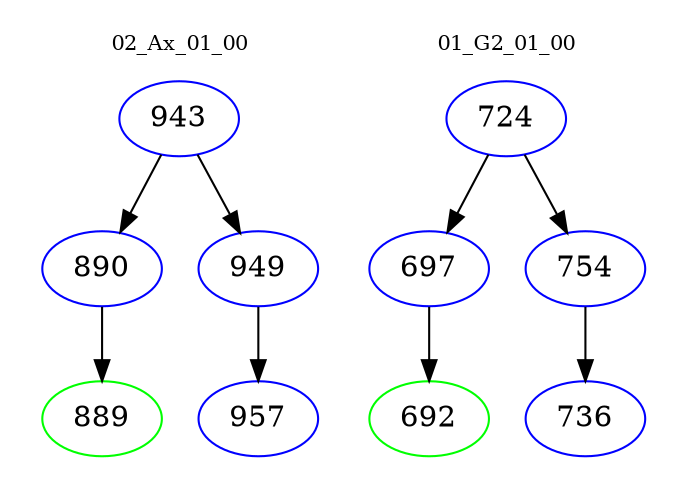 digraph{
subgraph cluster_0 {
color = white
label = "02_Ax_01_00";
fontsize=10;
T0_943 [label="943", color="blue"]
T0_943 -> T0_890 [color="black"]
T0_890 [label="890", color="blue"]
T0_890 -> T0_889 [color="black"]
T0_889 [label="889", color="green"]
T0_943 -> T0_949 [color="black"]
T0_949 [label="949", color="blue"]
T0_949 -> T0_957 [color="black"]
T0_957 [label="957", color="blue"]
}
subgraph cluster_1 {
color = white
label = "01_G2_01_00";
fontsize=10;
T1_724 [label="724", color="blue"]
T1_724 -> T1_697 [color="black"]
T1_697 [label="697", color="blue"]
T1_697 -> T1_692 [color="black"]
T1_692 [label="692", color="green"]
T1_724 -> T1_754 [color="black"]
T1_754 [label="754", color="blue"]
T1_754 -> T1_736 [color="black"]
T1_736 [label="736", color="blue"]
}
}
